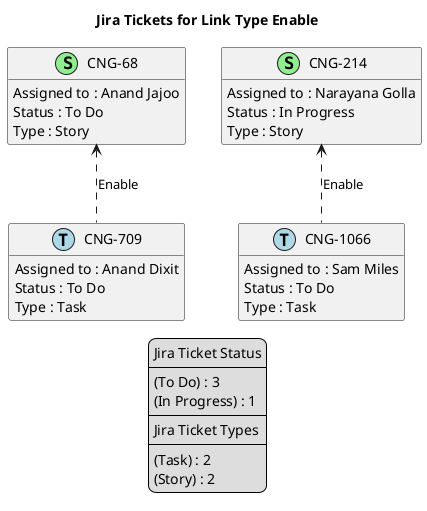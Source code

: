 @startuml
'https://plantuml.com/class-diagram

' GENERATE CLASS DIAGRAM ===========
' Generated at    : Thu Apr 18 11:01:10 CEST 2024

title Jira Tickets for Link Type Enable
hide empty members

legend
Jira Ticket Status
----
(To Do) : 3
(In Progress) : 1
----
Jira Ticket Types
----
(Task) : 2
(Story) : 2
end legend


' Tickets =======
class "CNG-68" << (S,lightgreen) >> {
  Assigned to : Anand Jajoo
  Status : To Do
  Type : Story
}

class "CNG-709" << (T,lightblue) >> {
  Assigned to : Anand Dixit
  Status : To Do
  Type : Task
}

class "CNG-214" << (S,lightgreen) >> {
  Assigned to : Narayana Golla
  Status : In Progress
  Type : Story
}

class "CNG-1066" << (T,lightblue) >> {
  Assigned to : Sam Miles
  Status : To Do
  Type : Task
}



' Links =======
"CNG-214" <.. "CNG-1066" : Enable
"CNG-68" <.. "CNG-709" : Enable


@enduml
